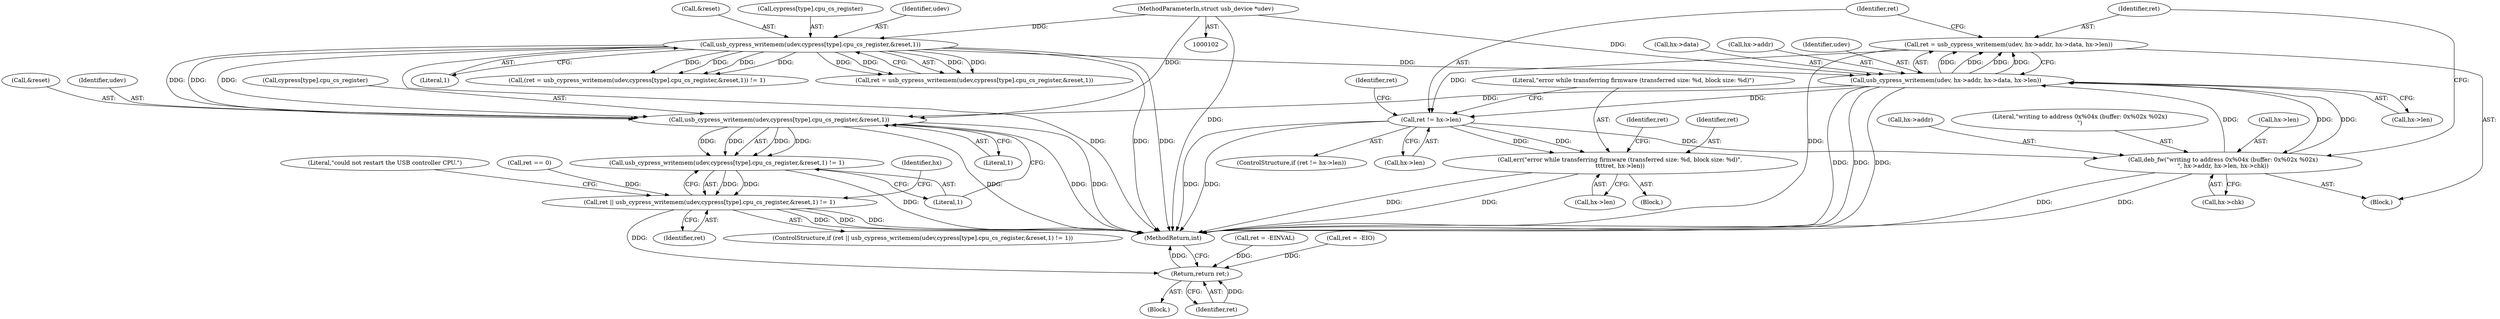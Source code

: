 digraph "1_linux_67b0503db9c29b04eadfeede6bebbfe5ddad94ef@API" {
"1000169" [label="(Call,ret = usb_cypress_writemem(udev, hx->addr, hx->data, hx->len))"];
"1000171" [label="(Call,usb_cypress_writemem(udev, hx->addr, hx->data, hx->len))"];
"1000134" [label="(Call,usb_cypress_writemem(udev,cypress[type].cpu_cs_register,&reset,1))"];
"1000103" [label="(MethodParameterIn,struct usb_device *udev)"];
"1000158" [label="(Call,deb_fw(\"writing to address 0x%04x (buffer: 0x%02x %02x)\n\", hx->addr, hx->len, hx->chk))"];
"1000183" [label="(Call,ret != hx->len)"];
"1000169" [label="(Call,ret = usb_cypress_writemem(udev, hx->addr, hx->data, hx->len))"];
"1000225" [label="(Call,usb_cypress_writemem(udev,cypress[type].cpu_cs_register,&reset,1))"];
"1000224" [label="(Call,usb_cypress_writemem(udev,cypress[type].cpu_cs_register,&reset,1) != 1)"];
"1000222" [label="(Call,ret || usb_cypress_writemem(udev,cypress[type].cpu_cs_register,&reset,1) != 1)"];
"1000250" [label="(Return,return ret;)"];
"1000189" [label="(Call,err(\"error while transferring firmware (transferred size: %d, block size: %d)\",\n\t\t\t\tret, hx->len))"];
"1000150" [label="(Identifier,ret)"];
"1000234" [label="(Literal,1)"];
"1000238" [label="(Literal,\"could not restart the USB controller CPU.\")"];
"1000227" [label="(Call,cypress[type].cpu_cs_register)"];
"1000252" [label="(MethodReturn,int)"];
"1000250" [label="(Return,return ret;)"];
"1000171" [label="(Call,usb_cypress_writemem(udev, hx->addr, hx->data, hx->len))"];
"1000141" [label="(Call,&reset)"];
"1000176" [label="(Call,hx->data)"];
"1000214" [label="(Call,ret == 0)"];
"1000160" [label="(Call,hx->addr)"];
"1000184" [label="(Identifier,ret)"];
"1000224" [label="(Call,usb_cypress_writemem(udev,cypress[type].cpu_cs_register,&reset,1) != 1)"];
"1000189" [label="(Call,err(\"error while transferring firmware (transferred size: %d, block size: %d)\",\n\t\t\t\tret, hx->len))"];
"1000232" [label="(Call,&reset)"];
"1000192" [label="(Call,hx->len)"];
"1000157" [label="(Block,)"];
"1000223" [label="(Identifier,ret)"];
"1000182" [label="(ControlStructure,if (ret != hx->len))"];
"1000159" [label="(Literal,\"writing to address 0x%04x (buffer: 0x%02x %02x)\n\")"];
"1000170" [label="(Identifier,ret)"];
"1000163" [label="(Call,hx->len)"];
"1000190" [label="(Literal,\"error while transferring firmware (transferred size: %d, block size: %d)\")"];
"1000143" [label="(Literal,1)"];
"1000136" [label="(Call,cypress[type].cpu_cs_register)"];
"1000131" [label="(Call,(ret = usb_cypress_writemem(udev,cypress[type].cpu_cs_register,&reset,1)) != 1)"];
"1000249" [label="(Identifier,hx)"];
"1000191" [label="(Identifier,ret)"];
"1000132" [label="(Call,ret = usb_cypress_writemem(udev,cypress[type].cpu_cs_register,&reset,1))"];
"1000166" [label="(Call,hx->chk)"];
"1000188" [label="(Block,)"];
"1000221" [label="(ControlStructure,if (ret || usb_cypress_writemem(udev,cypress[type].cpu_cs_register,&reset,1) != 1))"];
"1000106" [label="(Block,)"];
"1000173" [label="(Call,hx->addr)"];
"1000183" [label="(Call,ret != hx->len)"];
"1000158" [label="(Call,deb_fw(\"writing to address 0x%04x (buffer: 0x%02x %02x)\n\", hx->addr, hx->len, hx->chk))"];
"1000222" [label="(Call,ret || usb_cypress_writemem(udev,cypress[type].cpu_cs_register,&reset,1) != 1)"];
"1000179" [label="(Call,hx->len)"];
"1000134" [label="(Call,usb_cypress_writemem(udev,cypress[type].cpu_cs_register,&reset,1))"];
"1000226" [label="(Identifier,udev)"];
"1000225" [label="(Call,usb_cypress_writemem(udev,cypress[type].cpu_cs_register,&reset,1))"];
"1000169" [label="(Call,ret = usb_cypress_writemem(udev, hx->addr, hx->data, hx->len))"];
"1000172" [label="(Identifier,udev)"];
"1000103" [label="(MethodParameterIn,struct usb_device *udev)"];
"1000135" [label="(Identifier,udev)"];
"1000239" [label="(Call,ret = -EINVAL)"];
"1000235" [label="(Literal,1)"];
"1000251" [label="(Identifier,ret)"];
"1000244" [label="(Call,ret = -EIO)"];
"1000196" [label="(Identifier,ret)"];
"1000185" [label="(Call,hx->len)"];
"1000169" -> "1000157"  [label="AST: "];
"1000169" -> "1000171"  [label="CFG: "];
"1000170" -> "1000169"  [label="AST: "];
"1000171" -> "1000169"  [label="AST: "];
"1000184" -> "1000169"  [label="CFG: "];
"1000169" -> "1000252"  [label="DDG: "];
"1000171" -> "1000169"  [label="DDG: "];
"1000171" -> "1000169"  [label="DDG: "];
"1000171" -> "1000169"  [label="DDG: "];
"1000171" -> "1000169"  [label="DDG: "];
"1000169" -> "1000183"  [label="DDG: "];
"1000171" -> "1000179"  [label="CFG: "];
"1000172" -> "1000171"  [label="AST: "];
"1000173" -> "1000171"  [label="AST: "];
"1000176" -> "1000171"  [label="AST: "];
"1000179" -> "1000171"  [label="AST: "];
"1000171" -> "1000252"  [label="DDG: "];
"1000171" -> "1000252"  [label="DDG: "];
"1000171" -> "1000252"  [label="DDG: "];
"1000171" -> "1000158"  [label="DDG: "];
"1000134" -> "1000171"  [label="DDG: "];
"1000103" -> "1000171"  [label="DDG: "];
"1000158" -> "1000171"  [label="DDG: "];
"1000158" -> "1000171"  [label="DDG: "];
"1000171" -> "1000183"  [label="DDG: "];
"1000171" -> "1000225"  [label="DDG: "];
"1000134" -> "1000132"  [label="AST: "];
"1000134" -> "1000143"  [label="CFG: "];
"1000135" -> "1000134"  [label="AST: "];
"1000136" -> "1000134"  [label="AST: "];
"1000141" -> "1000134"  [label="AST: "];
"1000143" -> "1000134"  [label="AST: "];
"1000132" -> "1000134"  [label="CFG: "];
"1000134" -> "1000252"  [label="DDG: "];
"1000134" -> "1000252"  [label="DDG: "];
"1000134" -> "1000252"  [label="DDG: "];
"1000134" -> "1000131"  [label="DDG: "];
"1000134" -> "1000131"  [label="DDG: "];
"1000134" -> "1000131"  [label="DDG: "];
"1000134" -> "1000131"  [label="DDG: "];
"1000134" -> "1000132"  [label="DDG: "];
"1000134" -> "1000132"  [label="DDG: "];
"1000134" -> "1000132"  [label="DDG: "];
"1000134" -> "1000132"  [label="DDG: "];
"1000103" -> "1000134"  [label="DDG: "];
"1000134" -> "1000225"  [label="DDG: "];
"1000134" -> "1000225"  [label="DDG: "];
"1000134" -> "1000225"  [label="DDG: "];
"1000103" -> "1000102"  [label="AST: "];
"1000103" -> "1000252"  [label="DDG: "];
"1000103" -> "1000225"  [label="DDG: "];
"1000158" -> "1000157"  [label="AST: "];
"1000158" -> "1000166"  [label="CFG: "];
"1000159" -> "1000158"  [label="AST: "];
"1000160" -> "1000158"  [label="AST: "];
"1000163" -> "1000158"  [label="AST: "];
"1000166" -> "1000158"  [label="AST: "];
"1000170" -> "1000158"  [label="CFG: "];
"1000158" -> "1000252"  [label="DDG: "];
"1000158" -> "1000252"  [label="DDG: "];
"1000183" -> "1000158"  [label="DDG: "];
"1000183" -> "1000182"  [label="AST: "];
"1000183" -> "1000185"  [label="CFG: "];
"1000184" -> "1000183"  [label="AST: "];
"1000185" -> "1000183"  [label="AST: "];
"1000150" -> "1000183"  [label="CFG: "];
"1000190" -> "1000183"  [label="CFG: "];
"1000183" -> "1000252"  [label="DDG: "];
"1000183" -> "1000252"  [label="DDG: "];
"1000183" -> "1000189"  [label="DDG: "];
"1000183" -> "1000189"  [label="DDG: "];
"1000225" -> "1000224"  [label="AST: "];
"1000225" -> "1000234"  [label="CFG: "];
"1000226" -> "1000225"  [label="AST: "];
"1000227" -> "1000225"  [label="AST: "];
"1000232" -> "1000225"  [label="AST: "];
"1000234" -> "1000225"  [label="AST: "];
"1000235" -> "1000225"  [label="CFG: "];
"1000225" -> "1000252"  [label="DDG: "];
"1000225" -> "1000252"  [label="DDG: "];
"1000225" -> "1000252"  [label="DDG: "];
"1000225" -> "1000224"  [label="DDG: "];
"1000225" -> "1000224"  [label="DDG: "];
"1000225" -> "1000224"  [label="DDG: "];
"1000225" -> "1000224"  [label="DDG: "];
"1000224" -> "1000222"  [label="AST: "];
"1000224" -> "1000235"  [label="CFG: "];
"1000235" -> "1000224"  [label="AST: "];
"1000222" -> "1000224"  [label="CFG: "];
"1000224" -> "1000252"  [label="DDG: "];
"1000224" -> "1000222"  [label="DDG: "];
"1000224" -> "1000222"  [label="DDG: "];
"1000222" -> "1000221"  [label="AST: "];
"1000222" -> "1000223"  [label="CFG: "];
"1000223" -> "1000222"  [label="AST: "];
"1000238" -> "1000222"  [label="CFG: "];
"1000249" -> "1000222"  [label="CFG: "];
"1000222" -> "1000252"  [label="DDG: "];
"1000222" -> "1000252"  [label="DDG: "];
"1000222" -> "1000252"  [label="DDG: "];
"1000214" -> "1000222"  [label="DDG: "];
"1000222" -> "1000250"  [label="DDG: "];
"1000250" -> "1000106"  [label="AST: "];
"1000250" -> "1000251"  [label="CFG: "];
"1000251" -> "1000250"  [label="AST: "];
"1000252" -> "1000250"  [label="CFG: "];
"1000250" -> "1000252"  [label="DDG: "];
"1000251" -> "1000250"  [label="DDG: "];
"1000239" -> "1000250"  [label="DDG: "];
"1000244" -> "1000250"  [label="DDG: "];
"1000189" -> "1000188"  [label="AST: "];
"1000189" -> "1000192"  [label="CFG: "];
"1000190" -> "1000189"  [label="AST: "];
"1000191" -> "1000189"  [label="AST: "];
"1000192" -> "1000189"  [label="AST: "];
"1000196" -> "1000189"  [label="CFG: "];
"1000189" -> "1000252"  [label="DDG: "];
"1000189" -> "1000252"  [label="DDG: "];
}
